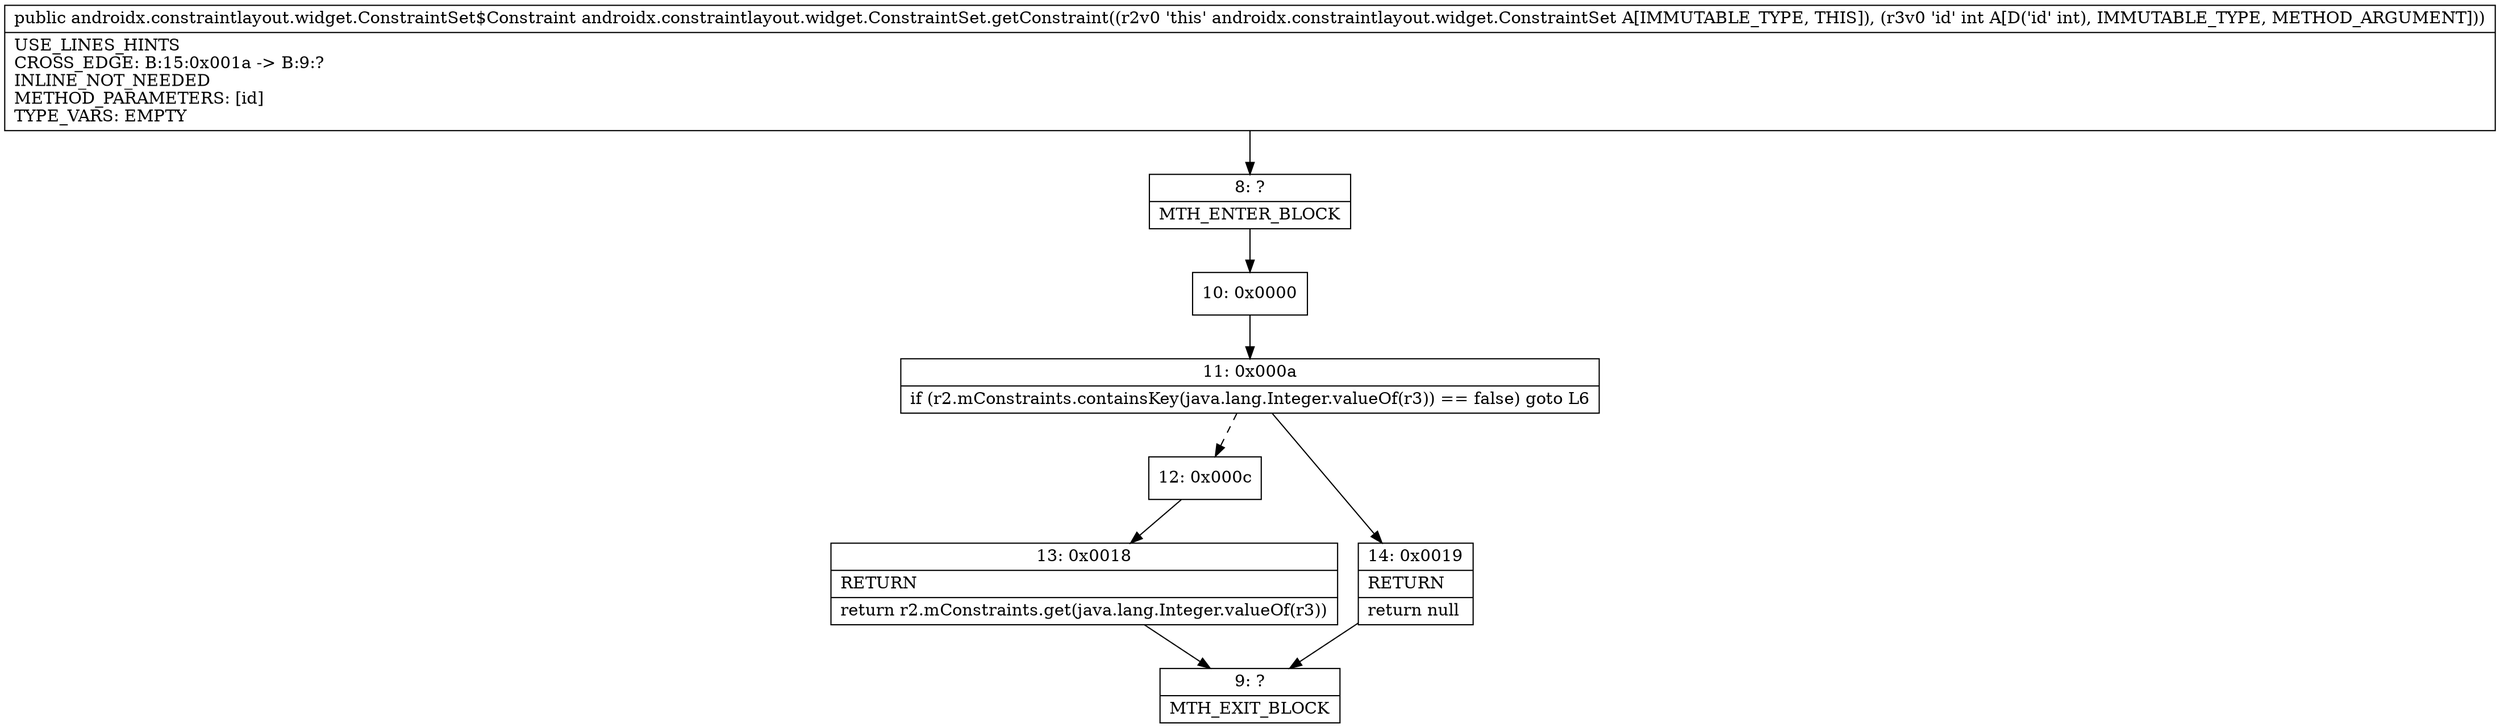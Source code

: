 digraph "CFG forandroidx.constraintlayout.widget.ConstraintSet.getConstraint(I)Landroidx\/constraintlayout\/widget\/ConstraintSet$Constraint;" {
Node_8 [shape=record,label="{8\:\ ?|MTH_ENTER_BLOCK\l}"];
Node_10 [shape=record,label="{10\:\ 0x0000}"];
Node_11 [shape=record,label="{11\:\ 0x000a|if (r2.mConstraints.containsKey(java.lang.Integer.valueOf(r3)) == false) goto L6\l}"];
Node_12 [shape=record,label="{12\:\ 0x000c}"];
Node_13 [shape=record,label="{13\:\ 0x0018|RETURN\l|return r2.mConstraints.get(java.lang.Integer.valueOf(r3))\l}"];
Node_9 [shape=record,label="{9\:\ ?|MTH_EXIT_BLOCK\l}"];
Node_14 [shape=record,label="{14\:\ 0x0019|RETURN\l|return null\l}"];
MethodNode[shape=record,label="{public androidx.constraintlayout.widget.ConstraintSet$Constraint androidx.constraintlayout.widget.ConstraintSet.getConstraint((r2v0 'this' androidx.constraintlayout.widget.ConstraintSet A[IMMUTABLE_TYPE, THIS]), (r3v0 'id' int A[D('id' int), IMMUTABLE_TYPE, METHOD_ARGUMENT]))  | USE_LINES_HINTS\lCROSS_EDGE: B:15:0x001a \-\> B:9:?\lINLINE_NOT_NEEDED\lMETHOD_PARAMETERS: [id]\lTYPE_VARS: EMPTY\l}"];
MethodNode -> Node_8;Node_8 -> Node_10;
Node_10 -> Node_11;
Node_11 -> Node_12[style=dashed];
Node_11 -> Node_14;
Node_12 -> Node_13;
Node_13 -> Node_9;
Node_14 -> Node_9;
}

